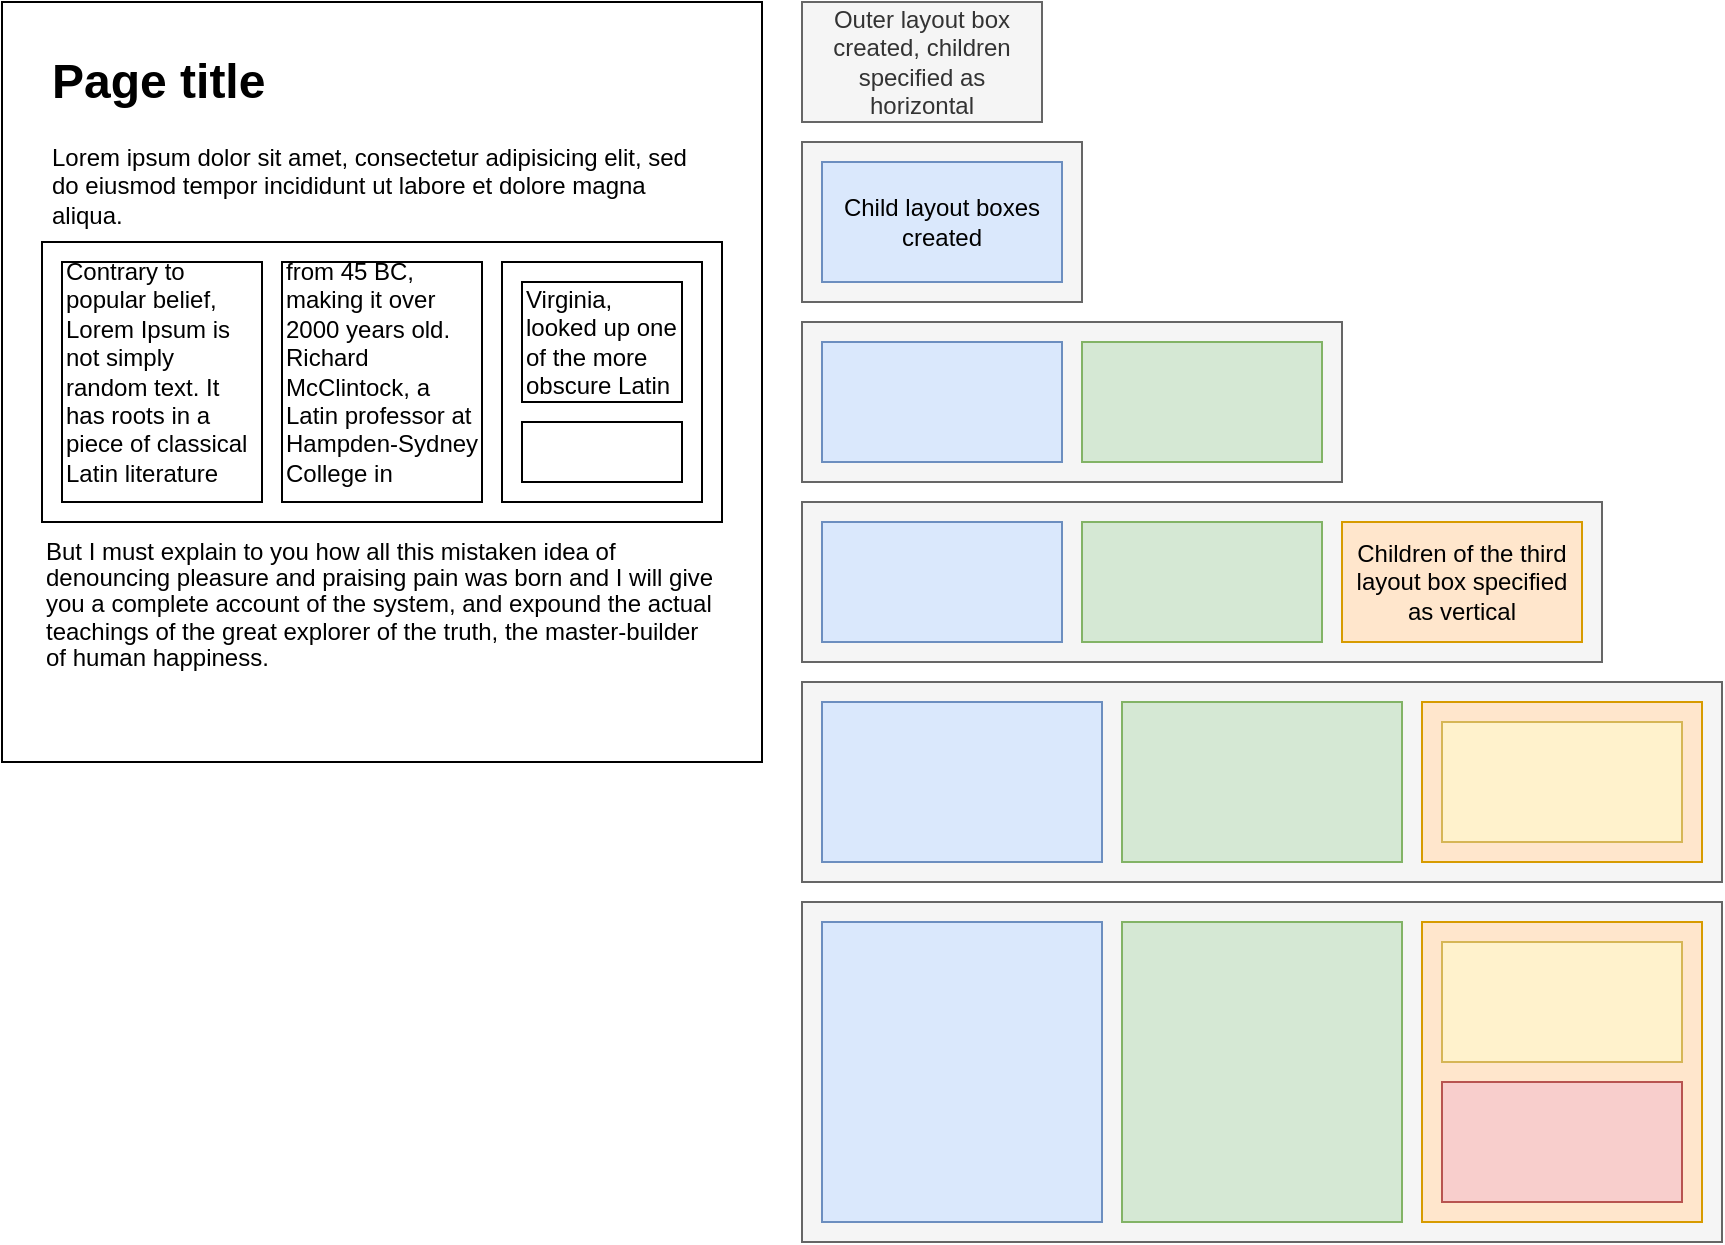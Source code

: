 <mxfile version="13.0.3" type="device"><diagram id="U_a2jkC44K1ON_iMFFrO" name="Page-1"><mxGraphModel dx="1673" dy="967" grid="1" gridSize="10" guides="1" tooltips="1" connect="1" arrows="1" fold="1" page="1" pageScale="1" pageWidth="1169" pageHeight="827" math="0" shadow="0"><root><mxCell id="0"/><mxCell id="1" parent="0"/><mxCell id="rbqEHuFAKShT_VDvb32A-4" value="" style="rounded=0;whiteSpace=wrap;html=1;" vertex="1" parent="1"><mxGeometry x="10" y="10" width="380" height="380" as="geometry"/></mxCell><mxCell id="rbqEHuFAKShT_VDvb32A-1" value="" style="rounded=0;whiteSpace=wrap;html=1;align=center;" vertex="1" parent="1"><mxGeometry x="30" y="130" width="340" height="140" as="geometry"/></mxCell><mxCell id="rbqEHuFAKShT_VDvb32A-6" value="&lt;h1&gt;Page title&lt;/h1&gt;&lt;p&gt;Lorem ipsum dolor sit amet, consectetur adipisicing elit, sed do eiusmod tempor incididunt ut labore et dolore magna aliqua.&lt;/p&gt;" style="text;html=1;strokeColor=none;fillColor=none;spacing=5;spacingTop=-20;whiteSpace=wrap;overflow=hidden;rounded=0;" vertex="1" parent="1"><mxGeometry x="30" y="30" width="340" height="120" as="geometry"/></mxCell><mxCell id="rbqEHuFAKShT_VDvb32A-8" value="&lt;p style=&quot;line-height: 110%&quot;&gt;But I must explain to you how all this mistaken idea of denouncing pleasure and praising pain was born and I will give you a complete account of the system, and expound the actual teachings of the great explorer of the truth, the master-builder of human happiness.&lt;/p&gt;" style="text;html=1;strokeColor=none;fillColor=none;align=left;verticalAlign=top;whiteSpace=wrap;rounded=0;expand=1;labelPosition=center;verticalLabelPosition=middle;horizontal=1;" vertex="1" parent="1"><mxGeometry x="30" y="260" width="340" height="110" as="geometry"/></mxCell><mxCell id="rbqEHuFAKShT_VDvb32A-9" value="" style="rounded=0;whiteSpace=wrap;html=1;align=center;" vertex="1" parent="1"><mxGeometry x="150" y="140" width="100" height="120" as="geometry"/></mxCell><mxCell id="rbqEHuFAKShT_VDvb32A-12" value="" style="rounded=0;whiteSpace=wrap;html=1;align=left;verticalAlign=top;" vertex="1" parent="1"><mxGeometry x="40" y="140" width="100" height="120" as="geometry"/></mxCell><mxCell id="rbqEHuFAKShT_VDvb32A-14" value="&lt;span&gt;Outer layout box created, children specified as horizontal&lt;/span&gt;" style="rounded=0;whiteSpace=wrap;html=1;align=center;fillColor=#f5f5f5;strokeColor=#666666;fontColor=#333333;" vertex="1" parent="1"><mxGeometry x="410" y="10" width="120" height="60" as="geometry"/></mxCell><mxCell id="rbqEHuFAKShT_VDvb32A-15" value="" style="rounded=0;whiteSpace=wrap;html=1;align=center;fillColor=#f5f5f5;strokeColor=#666666;fontColor=#333333;" vertex="1" parent="1"><mxGeometry x="410" y="80" width="140" height="80" as="geometry"/></mxCell><mxCell id="rbqEHuFAKShT_VDvb32A-16" value="&lt;span&gt;Child layout boxes created&lt;/span&gt;" style="rounded=0;whiteSpace=wrap;html=1;align=center;fillColor=#dae8fc;strokeColor=#6c8ebf;" vertex="1" parent="1"><mxGeometry x="420" y="90" width="120" height="60" as="geometry"/></mxCell><mxCell id="rbqEHuFAKShT_VDvb32A-18" value="" style="rounded=0;whiteSpace=wrap;html=1;align=center;" vertex="1" parent="1"><mxGeometry x="260" y="140" width="100" height="120" as="geometry"/></mxCell><mxCell id="rbqEHuFAKShT_VDvb32A-11" value="" style="rounded=0;whiteSpace=wrap;html=1;align=center;" vertex="1" parent="1"><mxGeometry x="270" y="220" width="80" height="30" as="geometry"/></mxCell><mxCell id="rbqEHuFAKShT_VDvb32A-10" value="" style="rounded=0;whiteSpace=wrap;html=1;align=center;" vertex="1" parent="1"><mxGeometry x="270" y="150" width="80" height="60" as="geometry"/></mxCell><mxCell id="rbqEHuFAKShT_VDvb32A-20" value="" style="rounded=0;whiteSpace=wrap;html=1;align=center;fillColor=#f5f5f5;strokeColor=#666666;fontColor=#333333;" vertex="1" parent="1"><mxGeometry x="410" y="170" width="270" height="80" as="geometry"/></mxCell><mxCell id="rbqEHuFAKShT_VDvb32A-21" value="" style="rounded=0;whiteSpace=wrap;html=1;align=center;fillColor=#dae8fc;strokeColor=#6c8ebf;" vertex="1" parent="1"><mxGeometry x="420" y="180" width="120" height="60" as="geometry"/></mxCell><mxCell id="rbqEHuFAKShT_VDvb32A-22" value="" style="rounded=0;whiteSpace=wrap;html=1;align=center;fillColor=#d5e8d4;strokeColor=#82b366;" vertex="1" parent="1"><mxGeometry x="550" y="180" width="120" height="60" as="geometry"/></mxCell><mxCell id="rbqEHuFAKShT_VDvb32A-26" value="" style="rounded=0;whiteSpace=wrap;html=1;align=center;fillColor=#f5f5f5;strokeColor=#666666;fontColor=#333333;" vertex="1" parent="1"><mxGeometry x="410" y="260" width="400" height="80" as="geometry"/></mxCell><mxCell id="rbqEHuFAKShT_VDvb32A-27" value="&lt;span&gt;Children of the third layout box specified as vertical&lt;/span&gt;" style="rounded=0;whiteSpace=wrap;html=1;align=center;fillColor=#ffe6cc;strokeColor=#d79b00;" vertex="1" parent="1"><mxGeometry x="680" y="270" width="120" height="60" as="geometry"/></mxCell><mxCell id="rbqEHuFAKShT_VDvb32A-31" value="" style="rounded=0;whiteSpace=wrap;html=1;align=center;fillColor=#f5f5f5;strokeColor=#666666;fontColor=#333333;" vertex="1" parent="1"><mxGeometry x="410" y="350" width="460" height="100" as="geometry"/></mxCell><mxCell id="rbqEHuFAKShT_VDvb32A-33" value="" style="rounded=0;whiteSpace=wrap;html=1;align=center;fillColor=#dae8fc;strokeColor=#6c8ebf;" vertex="1" parent="1"><mxGeometry x="420" y="270" width="120" height="60" as="geometry"/></mxCell><mxCell id="rbqEHuFAKShT_VDvb32A-34" value="" style="rounded=0;whiteSpace=wrap;html=1;align=center;fillColor=#d5e8d4;strokeColor=#82b366;" vertex="1" parent="1"><mxGeometry x="550" y="270" width="120" height="60" as="geometry"/></mxCell><mxCell id="rbqEHuFAKShT_VDvb32A-39" value="&lt;span&gt;Contrary to popular belief, Lorem Ipsum is not simply random text. It&amp;nbsp;&lt;/span&gt;&lt;br&gt;&lt;span&gt;has roots in a piece of classical Latin literature&lt;/span&gt;" style="text;html=1;strokeColor=none;fillColor=none;align=left;verticalAlign=middle;whiteSpace=wrap;rounded=0;" vertex="1" parent="1"><mxGeometry x="40" y="130" width="100" height="130" as="geometry"/></mxCell><mxCell id="rbqEHuFAKShT_VDvb32A-41" value="from 45 BC, making it over 2000 years old. Richard McClintock, a Latin professor at Hampden-Sydney College in" style="text;html=1;strokeColor=none;fillColor=none;align=left;verticalAlign=middle;whiteSpace=wrap;rounded=0;" vertex="1" parent="1"><mxGeometry x="150" y="130" width="100" height="130" as="geometry"/></mxCell><mxCell id="rbqEHuFAKShT_VDvb32A-42" value="Virginia, looked up one of the more obscure Latin" style="text;html=1;strokeColor=none;fillColor=none;align=left;verticalAlign=middle;whiteSpace=wrap;rounded=0;" vertex="1" parent="1"><mxGeometry x="270" y="150" width="80" height="60" as="geometry"/></mxCell><mxCell id="rbqEHuFAKShT_VDvb32A-44" value="" style="rounded=0;whiteSpace=wrap;html=1;align=left;fillColor=#ffe6cc;strokeColor=#d79b00;" vertex="1" parent="1"><mxGeometry x="720" y="360" width="140" height="80" as="geometry"/></mxCell><mxCell id="rbqEHuFAKShT_VDvb32A-45" value="" style="rounded=0;whiteSpace=wrap;html=1;align=left;fillColor=#d5e8d4;strokeColor=#82b366;" vertex="1" parent="1"><mxGeometry x="570" y="360" width="140" height="80" as="geometry"/></mxCell><mxCell id="rbqEHuFAKShT_VDvb32A-46" value="" style="rounded=0;whiteSpace=wrap;html=1;align=left;fillColor=#dae8fc;strokeColor=#6c8ebf;" vertex="1" parent="1"><mxGeometry x="420" y="360" width="140" height="80" as="geometry"/></mxCell><mxCell id="rbqEHuFAKShT_VDvb32A-47" value="" style="rounded=0;whiteSpace=wrap;html=1;align=center;fillColor=#f5f5f5;strokeColor=#666666;fontColor=#333333;" vertex="1" parent="1"><mxGeometry x="410" y="460" width="460" height="170" as="geometry"/></mxCell><mxCell id="rbqEHuFAKShT_VDvb32A-48" value="" style="rounded=0;whiteSpace=wrap;html=1;align=left;fillColor=#ffe6cc;strokeColor=#d79b00;" vertex="1" parent="1"><mxGeometry x="720" y="470" width="140" height="150" as="geometry"/></mxCell><mxCell id="rbqEHuFAKShT_VDvb32A-49" value="" style="rounded=0;whiteSpace=wrap;html=1;align=left;" vertex="1" parent="1"><mxGeometry x="570" y="470" width="140" height="150" as="geometry"/></mxCell><mxCell id="rbqEHuFAKShT_VDvb32A-50" value="" style="rounded=0;whiteSpace=wrap;html=1;align=left;fillColor=#dae8fc;strokeColor=#6c8ebf;" vertex="1" parent="1"><mxGeometry x="420" y="470" width="140" height="150" as="geometry"/></mxCell><mxCell id="rbqEHuFAKShT_VDvb32A-51" value="" style="rounded=0;whiteSpace=wrap;html=1;align=left;fillColor=#fff2cc;strokeColor=#d6b656;" vertex="1" parent="1"><mxGeometry x="730" y="370" width="120" height="60" as="geometry"/></mxCell><mxCell id="rbqEHuFAKShT_VDvb32A-52" value="" style="rounded=0;whiteSpace=wrap;html=1;align=left;fillColor=#fff2cc;strokeColor=#d6b656;" vertex="1" parent="1"><mxGeometry x="730" y="480" width="120" height="60" as="geometry"/></mxCell><mxCell id="rbqEHuFAKShT_VDvb32A-53" value="" style="rounded=0;whiteSpace=wrap;html=1;align=left;fillColor=#f8cecc;strokeColor=#b85450;" vertex="1" parent="1"><mxGeometry x="730" y="550" width="120" height="60" as="geometry"/></mxCell><mxCell id="rbqEHuFAKShT_VDvb32A-55" value="" style="rounded=0;whiteSpace=wrap;html=1;align=left;fillColor=#d5e8d4;strokeColor=#82b366;" vertex="1" parent="1"><mxGeometry x="570" y="470" width="140" height="150" as="geometry"/></mxCell></root></mxGraphModel></diagram></mxfile>